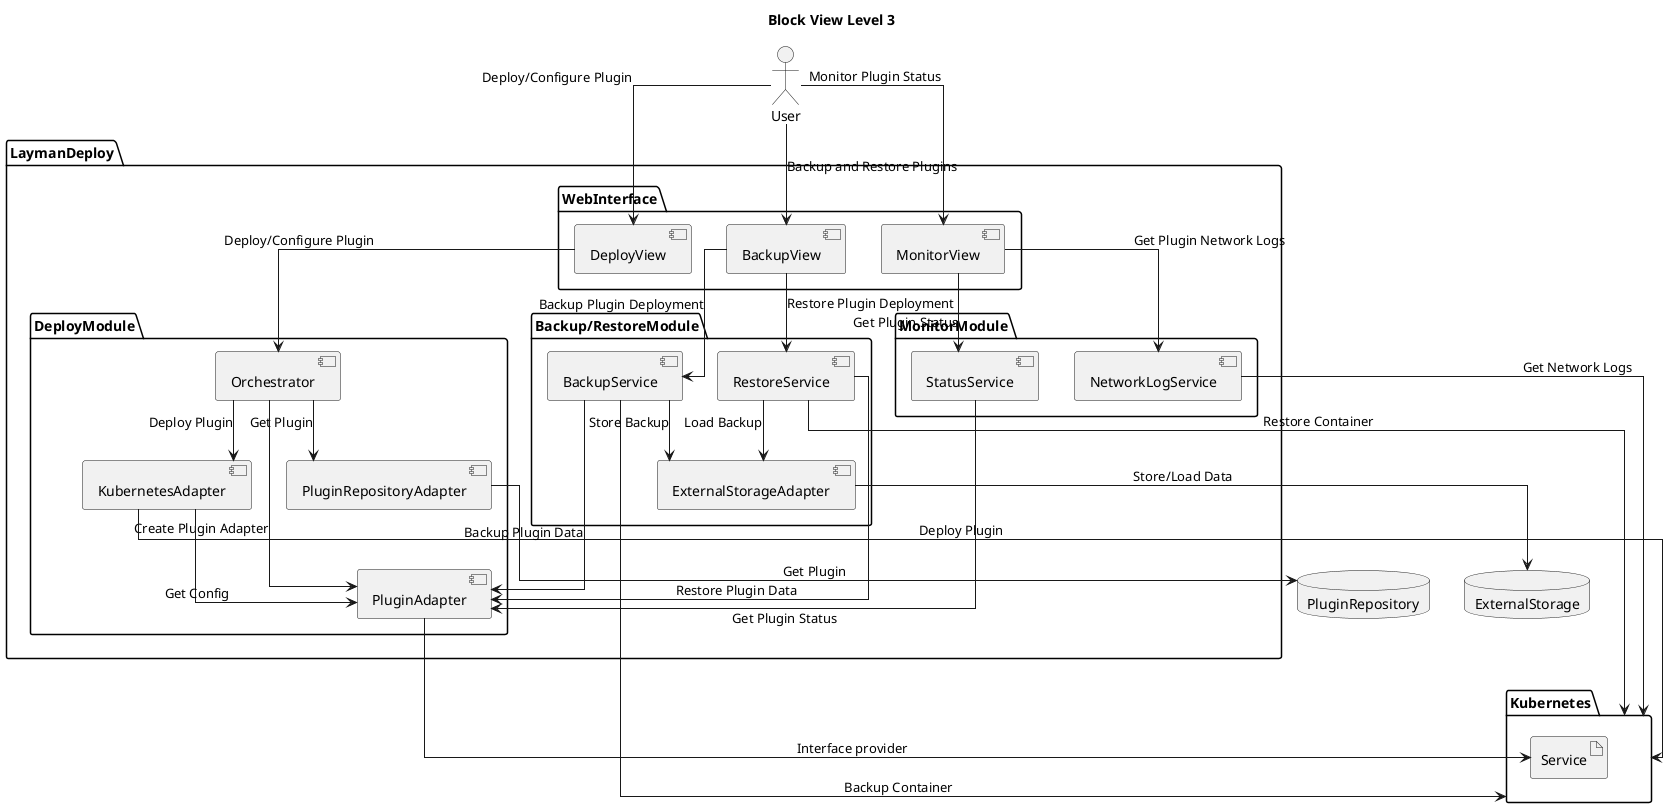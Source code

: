 @startuml
skinparam linetype ortho

title Block View Level 3

actor User

package LaymanDeploy {
    package WebInterface {
        component DeployView
        component BackupView
        component MonitorView
    }
    package DeployModule {
        component PluginRepositoryAdapter
        component Orchestrator
        component PluginAdapter
        component KubernetesAdapter
    }
    package BackupModule as "Backup/RestoreModule" {
        component ExternalStorageAdapter
        component BackupService
        component RestoreService
    }
    package MonitorModule {
        component NetworkLogService
        component StatusService
    }
}

package Kubernetes {
    artifact Service
}

database PluginRepository
database ExternalStorage

User --> DeployView: Deploy/Configure Plugin
User --> BackupView: Backup and Restore Plugins
User --> MonitorView: Monitor Plugin Status

DeployView --> Orchestrator: Deploy/Configure Plugin
Orchestrator --> PluginRepositoryAdapter: Get Plugin
PluginRepositoryAdapter --> PluginRepository: Get Plugin
Orchestrator --> PluginAdapter: Create Plugin Adapter
PluginAdapter --> Service: Interface provider
Orchestrator --> KubernetesAdapter: Deploy Plugin
KubernetesAdapter --> PluginAdapter: Get Config
KubernetesAdapter ---> Kubernetes: Deploy Plugin

BackupView --> BackupService: Backup Plugin Deployment
BackupView --> RestoreService: Restore Plugin Deployment
BackupService ---> PluginAdapter: Backup Plugin Data
BackupService ---> Kubernetes: Backup Container
RestoreService ---> Kubernetes: Restore Container
RestoreService ---> PluginAdapter: Restore Plugin Data
BackupService --> ExternalStorageAdapter: Store Backup
RestoreService --> ExternalStorageAdapter: Load Backup
ExternalStorageAdapter --> ExternalStorage: Store/Load Data

MonitorView --> StatusService: Get Plugin Status
MonitorView --> NetworkLogService: Get Plugin Network Logs
StatusService ---> PluginAdapter: Get Plugin Status
NetworkLogService ----> Kubernetes: Get Network Logs


@enduml